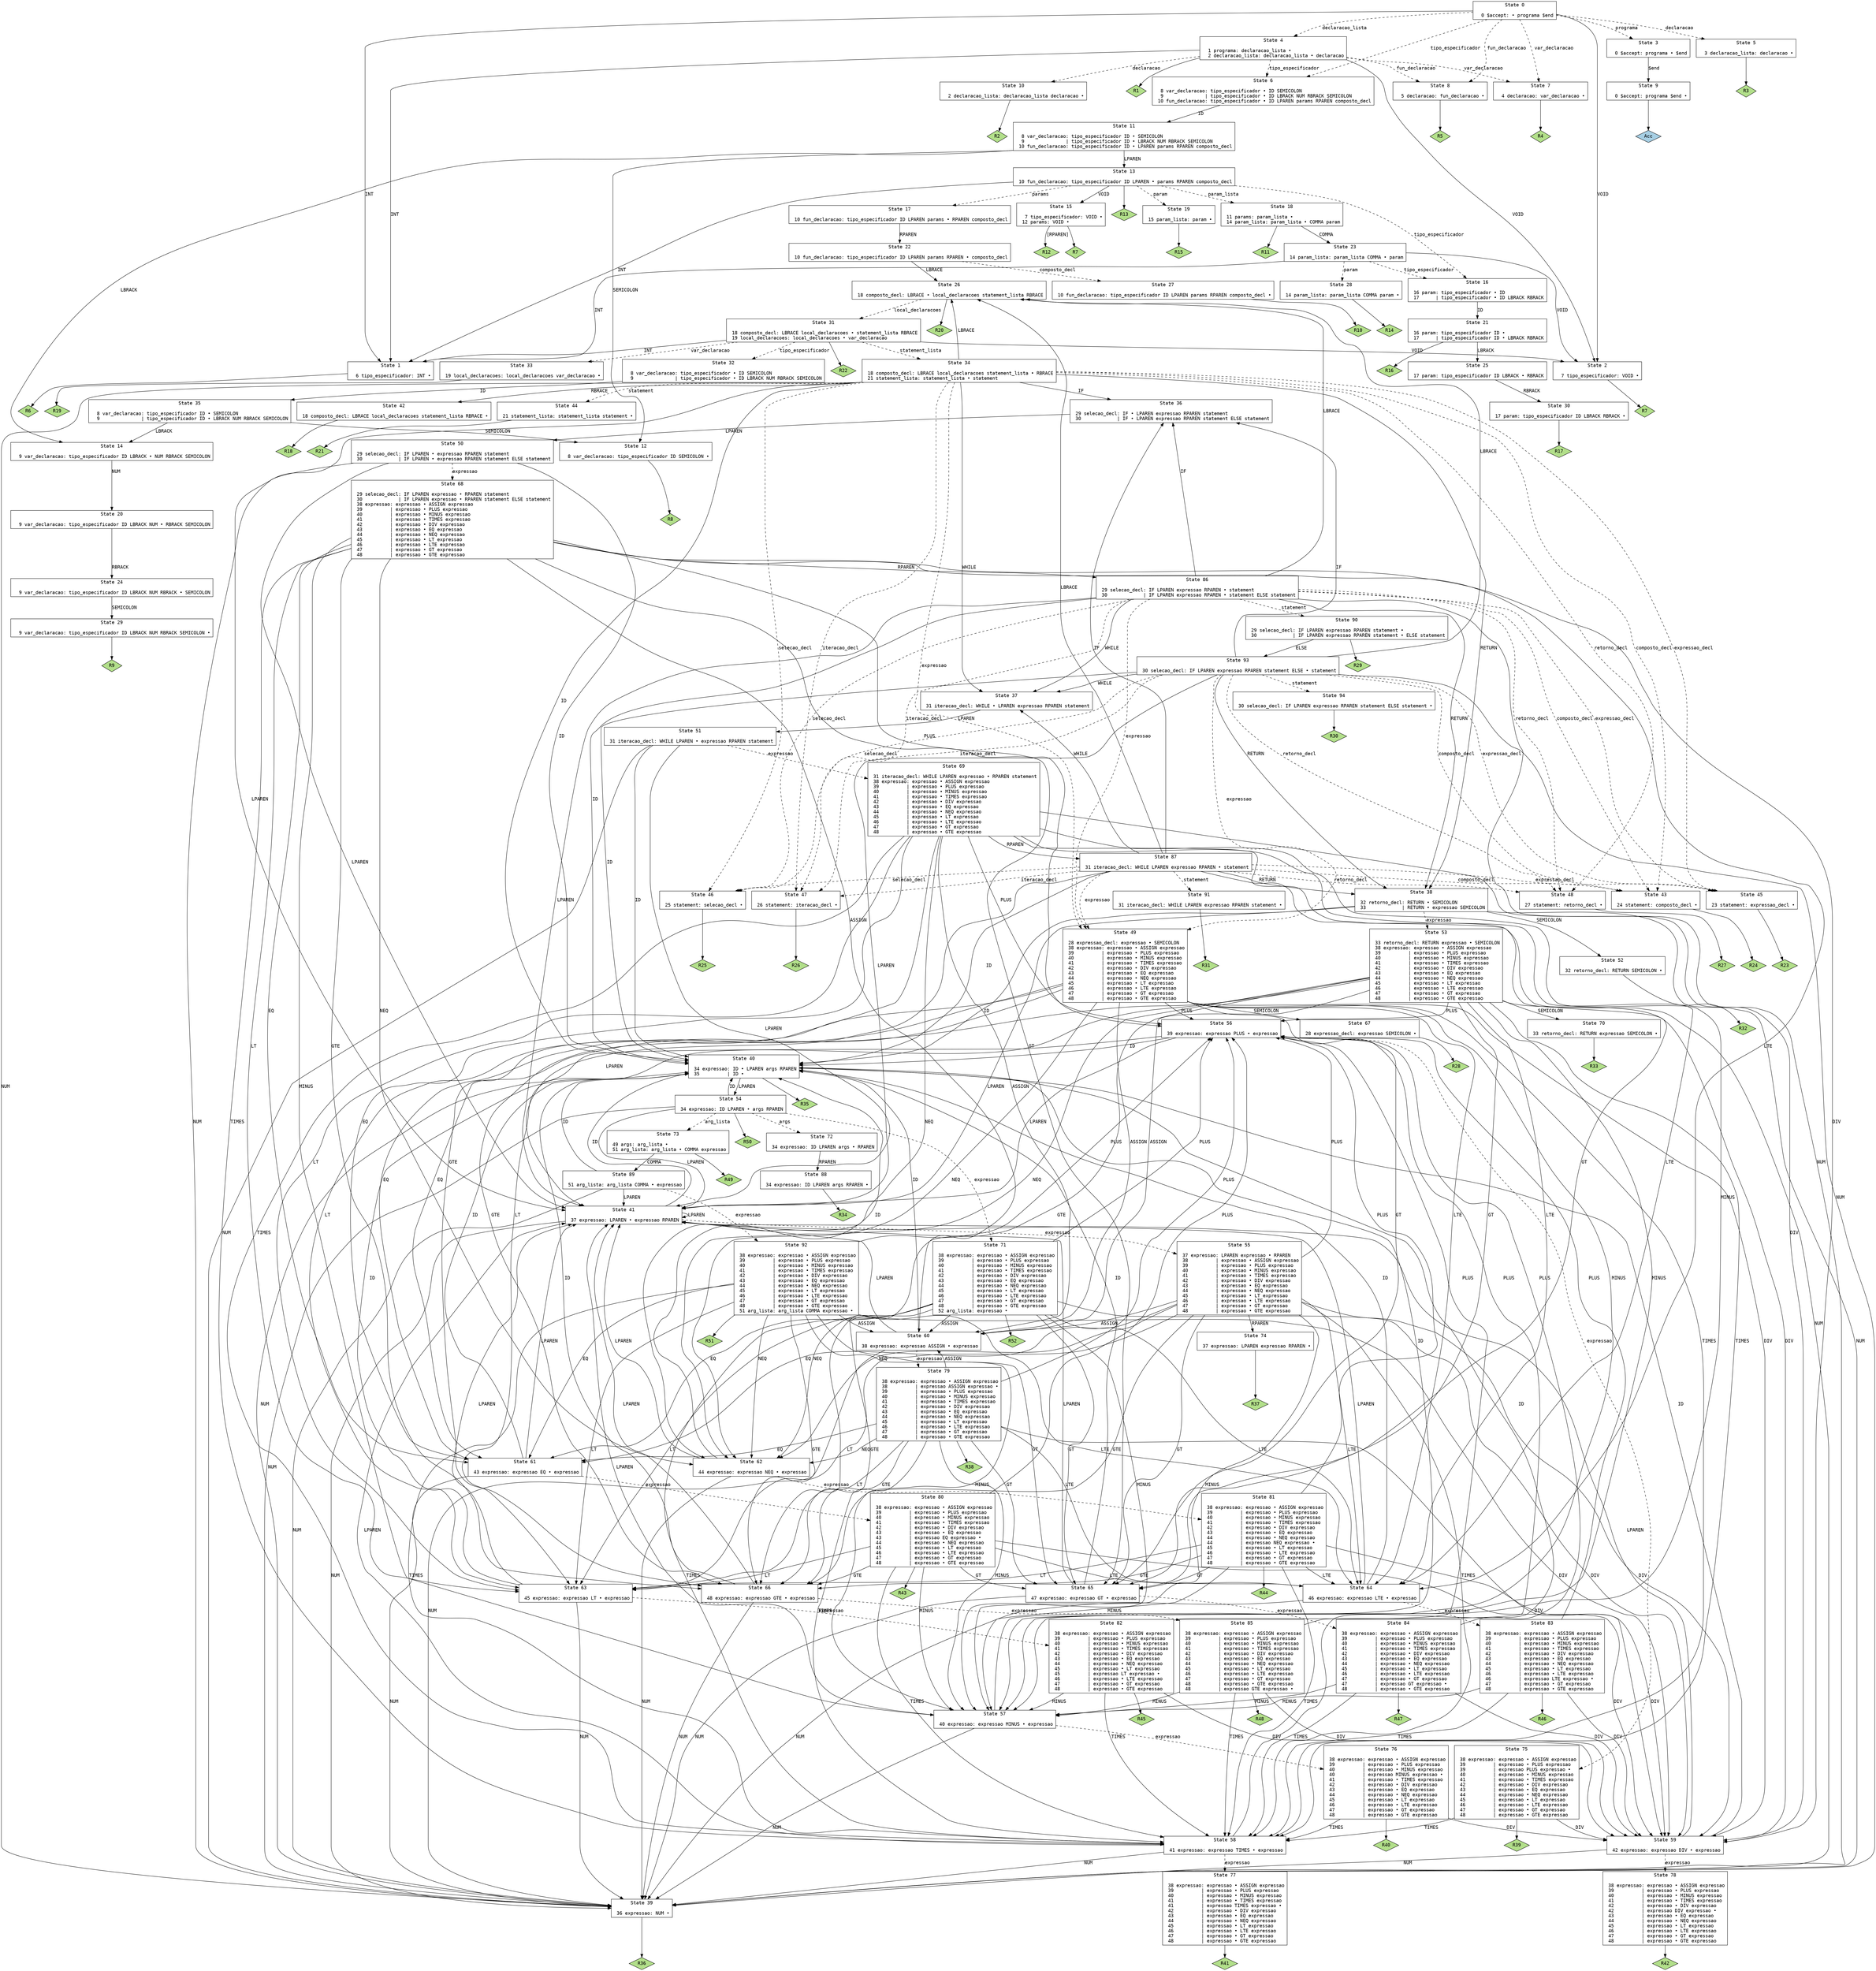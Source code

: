 // Generated by GNU Bison 3.8.2.
// Report bugs to <bug-bison@gnu.org>.
// Home page: <https://www.gnu.org/software/bison/>.

digraph "parser/parser.y"
{
  node [fontname = courier, shape = box, colorscheme = paired6]
  edge [fontname = courier]

  0 [label="State 0\n\l  0 $accept: • programa $end\l"]
  0 -> 1 [style=solid label="INT"]
  0 -> 2 [style=solid label="VOID"]
  0 -> 3 [style=dashed label="programa"]
  0 -> 4 [style=dashed label="declaracao_lista"]
  0 -> 5 [style=dashed label="declaracao"]
  0 -> 6 [style=dashed label="tipo_especificador"]
  0 -> 7 [style=dashed label="var_declaracao"]
  0 -> 8 [style=dashed label="fun_declaracao"]
  1 [label="State 1\n\l  6 tipo_especificador: INT •\l"]
  1 -> "1R6" [style=solid]
 "1R6" [label="R6", fillcolor=3, shape=diamond, style=filled]
  2 [label="State 2\n\l  7 tipo_especificador: VOID •\l"]
  2 -> "2R7" [style=solid]
 "2R7" [label="R7", fillcolor=3, shape=diamond, style=filled]
  3 [label="State 3\n\l  0 $accept: programa • $end\l"]
  3 -> 9 [style=solid label="$end"]
  4 [label="State 4\n\l  1 programa: declaracao_lista •\l  2 declaracao_lista: declaracao_lista • declaracao\l"]
  4 -> 1 [style=solid label="INT"]
  4 -> 2 [style=solid label="VOID"]
  4 -> 10 [style=dashed label="declaracao"]
  4 -> 6 [style=dashed label="tipo_especificador"]
  4 -> 7 [style=dashed label="var_declaracao"]
  4 -> 8 [style=dashed label="fun_declaracao"]
  4 -> "4R1" [style=solid]
 "4R1" [label="R1", fillcolor=3, shape=diamond, style=filled]
  5 [label="State 5\n\l  3 declaracao_lista: declaracao •\l"]
  5 -> "5R3" [style=solid]
 "5R3" [label="R3", fillcolor=3, shape=diamond, style=filled]
  6 [label="State 6\n\l  8 var_declaracao: tipo_especificador • ID SEMICOLON\l  9               | tipo_especificador • ID LBRACK NUM RBRACK SEMICOLON\l 10 fun_declaracao: tipo_especificador • ID LPAREN params RPAREN composto_decl\l"]
  6 -> 11 [style=solid label="ID"]
  7 [label="State 7\n\l  4 declaracao: var_declaracao •\l"]
  7 -> "7R4" [style=solid]
 "7R4" [label="R4", fillcolor=3, shape=diamond, style=filled]
  8 [label="State 8\n\l  5 declaracao: fun_declaracao •\l"]
  8 -> "8R5" [style=solid]
 "8R5" [label="R5", fillcolor=3, shape=diamond, style=filled]
  9 [label="State 9\n\l  0 $accept: programa $end •\l"]
  9 -> "9R0" [style=solid]
 "9R0" [label="Acc", fillcolor=1, shape=diamond, style=filled]
  10 [label="State 10\n\l  2 declaracao_lista: declaracao_lista declaracao •\l"]
  10 -> "10R2" [style=solid]
 "10R2" [label="R2", fillcolor=3, shape=diamond, style=filled]
  11 [label="State 11\n\l  8 var_declaracao: tipo_especificador ID • SEMICOLON\l  9               | tipo_especificador ID • LBRACK NUM RBRACK SEMICOLON\l 10 fun_declaracao: tipo_especificador ID • LPAREN params RPAREN composto_decl\l"]
  11 -> 12 [style=solid label="SEMICOLON"]
  11 -> 13 [style=solid label="LPAREN"]
  11 -> 14 [style=solid label="LBRACK"]
  12 [label="State 12\n\l  8 var_declaracao: tipo_especificador ID SEMICOLON •\l"]
  12 -> "12R8" [style=solid]
 "12R8" [label="R8", fillcolor=3, shape=diamond, style=filled]
  13 [label="State 13\n\l 10 fun_declaracao: tipo_especificador ID LPAREN • params RPAREN composto_decl\l"]
  13 -> 1 [style=solid label="INT"]
  13 -> 15 [style=solid label="VOID"]
  13 -> 16 [style=dashed label="tipo_especificador"]
  13 -> 17 [style=dashed label="params"]
  13 -> 18 [style=dashed label="param_lista"]
  13 -> 19 [style=dashed label="param"]
  13 -> "13R13" [style=solid]
 "13R13" [label="R13", fillcolor=3, shape=diamond, style=filled]
  14 [label="State 14\n\l  9 var_declaracao: tipo_especificador ID LBRACK • NUM RBRACK SEMICOLON\l"]
  14 -> 20 [style=solid label="NUM"]
  15 [label="State 15\n\l  7 tipo_especificador: VOID •\l 12 params: VOID •\l"]
  15 -> "15R7" [style=solid]
 "15R7" [label="R7", fillcolor=3, shape=diamond, style=filled]
  15 -> "15R12" [label="[RPAREN]", style=solid]
 "15R12" [label="R12", fillcolor=3, shape=diamond, style=filled]
  16 [label="State 16\n\l 16 param: tipo_especificador • ID\l 17      | tipo_especificador • ID LBRACK RBRACK\l"]
  16 -> 21 [style=solid label="ID"]
  17 [label="State 17\n\l 10 fun_declaracao: tipo_especificador ID LPAREN params • RPAREN composto_decl\l"]
  17 -> 22 [style=solid label="RPAREN"]
  18 [label="State 18\n\l 11 params: param_lista •\l 14 param_lista: param_lista • COMMA param\l"]
  18 -> 23 [style=solid label="COMMA"]
  18 -> "18R11" [style=solid]
 "18R11" [label="R11", fillcolor=3, shape=diamond, style=filled]
  19 [label="State 19\n\l 15 param_lista: param •\l"]
  19 -> "19R15" [style=solid]
 "19R15" [label="R15", fillcolor=3, shape=diamond, style=filled]
  20 [label="State 20\n\l  9 var_declaracao: tipo_especificador ID LBRACK NUM • RBRACK SEMICOLON\l"]
  20 -> 24 [style=solid label="RBRACK"]
  21 [label="State 21\n\l 16 param: tipo_especificador ID •\l 17      | tipo_especificador ID • LBRACK RBRACK\l"]
  21 -> 25 [style=solid label="LBRACK"]
  21 -> "21R16" [style=solid]
 "21R16" [label="R16", fillcolor=3, shape=diamond, style=filled]
  22 [label="State 22\n\l 10 fun_declaracao: tipo_especificador ID LPAREN params RPAREN • composto_decl\l"]
  22 -> 26 [style=solid label="LBRACE"]
  22 -> 27 [style=dashed label="composto_decl"]
  23 [label="State 23\n\l 14 param_lista: param_lista COMMA • param\l"]
  23 -> 1 [style=solid label="INT"]
  23 -> 2 [style=solid label="VOID"]
  23 -> 16 [style=dashed label="tipo_especificador"]
  23 -> 28 [style=dashed label="param"]
  24 [label="State 24\n\l  9 var_declaracao: tipo_especificador ID LBRACK NUM RBRACK • SEMICOLON\l"]
  24 -> 29 [style=solid label="SEMICOLON"]
  25 [label="State 25\n\l 17 param: tipo_especificador ID LBRACK • RBRACK\l"]
  25 -> 30 [style=solid label="RBRACK"]
  26 [label="State 26\n\l 18 composto_decl: LBRACE • local_declaracoes statement_lista RBRACE\l"]
  26 -> 31 [style=dashed label="local_declaracoes"]
  26 -> "26R20" [style=solid]
 "26R20" [label="R20", fillcolor=3, shape=diamond, style=filled]
  27 [label="State 27\n\l 10 fun_declaracao: tipo_especificador ID LPAREN params RPAREN composto_decl •\l"]
  27 -> "27R10" [style=solid]
 "27R10" [label="R10", fillcolor=3, shape=diamond, style=filled]
  28 [label="State 28\n\l 14 param_lista: param_lista COMMA param •\l"]
  28 -> "28R14" [style=solid]
 "28R14" [label="R14", fillcolor=3, shape=diamond, style=filled]
  29 [label="State 29\n\l  9 var_declaracao: tipo_especificador ID LBRACK NUM RBRACK SEMICOLON •\l"]
  29 -> "29R9" [style=solid]
 "29R9" [label="R9", fillcolor=3, shape=diamond, style=filled]
  30 [label="State 30\n\l 17 param: tipo_especificador ID LBRACK RBRACK •\l"]
  30 -> "30R17" [style=solid]
 "30R17" [label="R17", fillcolor=3, shape=diamond, style=filled]
  31 [label="State 31\n\l 18 composto_decl: LBRACE local_declaracoes • statement_lista RBRACE\l 19 local_declaracoes: local_declaracoes • var_declaracao\l"]
  31 -> 1 [style=solid label="INT"]
  31 -> 2 [style=solid label="VOID"]
  31 -> 32 [style=dashed label="tipo_especificador"]
  31 -> 33 [style=dashed label="var_declaracao"]
  31 -> 34 [style=dashed label="statement_lista"]
  31 -> "31R22" [style=solid]
 "31R22" [label="R22", fillcolor=3, shape=diamond, style=filled]
  32 [label="State 32\n\l  8 var_declaracao: tipo_especificador • ID SEMICOLON\l  9               | tipo_especificador • ID LBRACK NUM RBRACK SEMICOLON\l"]
  32 -> 35 [style=solid label="ID"]
  33 [label="State 33\n\l 19 local_declaracoes: local_declaracoes var_declaracao •\l"]
  33 -> "33R19" [style=solid]
 "33R19" [label="R19", fillcolor=3, shape=diamond, style=filled]
  34 [label="State 34\n\l 18 composto_decl: LBRACE local_declaracoes statement_lista • RBRACE\l 21 statement_lista: statement_lista • statement\l"]
  34 -> 36 [style=solid label="IF"]
  34 -> 37 [style=solid label="WHILE"]
  34 -> 38 [style=solid label="RETURN"]
  34 -> 39 [style=solid label="NUM"]
  34 -> 40 [style=solid label="ID"]
  34 -> 41 [style=solid label="LPAREN"]
  34 -> 26 [style=solid label="LBRACE"]
  34 -> 42 [style=solid label="RBRACE"]
  34 -> 43 [style=dashed label="composto_decl"]
  34 -> 44 [style=dashed label="statement"]
  34 -> 45 [style=dashed label="expressao_decl"]
  34 -> 46 [style=dashed label="selecao_decl"]
  34 -> 47 [style=dashed label="iteracao_decl"]
  34 -> 48 [style=dashed label="retorno_decl"]
  34 -> 49 [style=dashed label="expressao"]
  35 [label="State 35\n\l  8 var_declaracao: tipo_especificador ID • SEMICOLON\l  9               | tipo_especificador ID • LBRACK NUM RBRACK SEMICOLON\l"]
  35 -> 12 [style=solid label="SEMICOLON"]
  35 -> 14 [style=solid label="LBRACK"]
  36 [label="State 36\n\l 29 selecao_decl: IF • LPAREN expressao RPAREN statement\l 30             | IF • LPAREN expressao RPAREN statement ELSE statement\l"]
  36 -> 50 [style=solid label="LPAREN"]
  37 [label="State 37\n\l 31 iteracao_decl: WHILE • LPAREN expressao RPAREN statement\l"]
  37 -> 51 [style=solid label="LPAREN"]
  38 [label="State 38\n\l 32 retorno_decl: RETURN • SEMICOLON\l 33             | RETURN • expressao SEMICOLON\l"]
  38 -> 39 [style=solid label="NUM"]
  38 -> 40 [style=solid label="ID"]
  38 -> 52 [style=solid label="SEMICOLON"]
  38 -> 41 [style=solid label="LPAREN"]
  38 -> 53 [style=dashed label="expressao"]
  39 [label="State 39\n\l 36 expressao: NUM •\l"]
  39 -> "39R36" [style=solid]
 "39R36" [label="R36", fillcolor=3, shape=diamond, style=filled]
  40 [label="State 40\n\l 34 expressao: ID • LPAREN args RPAREN\l 35          | ID •\l"]
  40 -> 54 [style=solid label="LPAREN"]
  40 -> "40R35" [style=solid]
 "40R35" [label="R35", fillcolor=3, shape=diamond, style=filled]
  41 [label="State 41\n\l 37 expressao: LPAREN • expressao RPAREN\l"]
  41 -> 39 [style=solid label="NUM"]
  41 -> 40 [style=solid label="ID"]
  41 -> 41 [style=solid label="LPAREN"]
  41 -> 55 [style=dashed label="expressao"]
  42 [label="State 42\n\l 18 composto_decl: LBRACE local_declaracoes statement_lista RBRACE •\l"]
  42 -> "42R18" [style=solid]
 "42R18" [label="R18", fillcolor=3, shape=diamond, style=filled]
  43 [label="State 43\n\l 24 statement: composto_decl •\l"]
  43 -> "43R24" [style=solid]
 "43R24" [label="R24", fillcolor=3, shape=diamond, style=filled]
  44 [label="State 44\n\l 21 statement_lista: statement_lista statement •\l"]
  44 -> "44R21" [style=solid]
 "44R21" [label="R21", fillcolor=3, shape=diamond, style=filled]
  45 [label="State 45\n\l 23 statement: expressao_decl •\l"]
  45 -> "45R23" [style=solid]
 "45R23" [label="R23", fillcolor=3, shape=diamond, style=filled]
  46 [label="State 46\n\l 25 statement: selecao_decl •\l"]
  46 -> "46R25" [style=solid]
 "46R25" [label="R25", fillcolor=3, shape=diamond, style=filled]
  47 [label="State 47\n\l 26 statement: iteracao_decl •\l"]
  47 -> "47R26" [style=solid]
 "47R26" [label="R26", fillcolor=3, shape=diamond, style=filled]
  48 [label="State 48\n\l 27 statement: retorno_decl •\l"]
  48 -> "48R27" [style=solid]
 "48R27" [label="R27", fillcolor=3, shape=diamond, style=filled]
  49 [label="State 49\n\l 28 expressao_decl: expressao • SEMICOLON\l 38 expressao: expressao • ASSIGN expressao\l 39          | expressao • PLUS expressao\l 40          | expressao • MINUS expressao\l 41          | expressao • TIMES expressao\l 42          | expressao • DIV expressao\l 43          | expressao • EQ expressao\l 44          | expressao • NEQ expressao\l 45          | expressao • LT expressao\l 46          | expressao • LTE expressao\l 47          | expressao • GT expressao\l 48          | expressao • GTE expressao\l"]
  49 -> 56 [style=solid label="PLUS"]
  49 -> 57 [style=solid label="MINUS"]
  49 -> 58 [style=solid label="TIMES"]
  49 -> 59 [style=solid label="DIV"]
  49 -> 60 [style=solid label="ASSIGN"]
  49 -> 61 [style=solid label="EQ"]
  49 -> 62 [style=solid label="NEQ"]
  49 -> 63 [style=solid label="LT"]
  49 -> 64 [style=solid label="LTE"]
  49 -> 65 [style=solid label="GT"]
  49 -> 66 [style=solid label="GTE"]
  49 -> 67 [style=solid label="SEMICOLON"]
  50 [label="State 50\n\l 29 selecao_decl: IF LPAREN • expressao RPAREN statement\l 30             | IF LPAREN • expressao RPAREN statement ELSE statement\l"]
  50 -> 39 [style=solid label="NUM"]
  50 -> 40 [style=solid label="ID"]
  50 -> 41 [style=solid label="LPAREN"]
  50 -> 68 [style=dashed label="expressao"]
  51 [label="State 51\n\l 31 iteracao_decl: WHILE LPAREN • expressao RPAREN statement\l"]
  51 -> 39 [style=solid label="NUM"]
  51 -> 40 [style=solid label="ID"]
  51 -> 41 [style=solid label="LPAREN"]
  51 -> 69 [style=dashed label="expressao"]
  52 [label="State 52\n\l 32 retorno_decl: RETURN SEMICOLON •\l"]
  52 -> "52R32" [style=solid]
 "52R32" [label="R32", fillcolor=3, shape=diamond, style=filled]
  53 [label="State 53\n\l 33 retorno_decl: RETURN expressao • SEMICOLON\l 38 expressao: expressao • ASSIGN expressao\l 39          | expressao • PLUS expressao\l 40          | expressao • MINUS expressao\l 41          | expressao • TIMES expressao\l 42          | expressao • DIV expressao\l 43          | expressao • EQ expressao\l 44          | expressao • NEQ expressao\l 45          | expressao • LT expressao\l 46          | expressao • LTE expressao\l 47          | expressao • GT expressao\l 48          | expressao • GTE expressao\l"]
  53 -> 56 [style=solid label="PLUS"]
  53 -> 57 [style=solid label="MINUS"]
  53 -> 58 [style=solid label="TIMES"]
  53 -> 59 [style=solid label="DIV"]
  53 -> 60 [style=solid label="ASSIGN"]
  53 -> 61 [style=solid label="EQ"]
  53 -> 62 [style=solid label="NEQ"]
  53 -> 63 [style=solid label="LT"]
  53 -> 64 [style=solid label="LTE"]
  53 -> 65 [style=solid label="GT"]
  53 -> 66 [style=solid label="GTE"]
  53 -> 70 [style=solid label="SEMICOLON"]
  54 [label="State 54\n\l 34 expressao: ID LPAREN • args RPAREN\l"]
  54 -> 39 [style=solid label="NUM"]
  54 -> 40 [style=solid label="ID"]
  54 -> 41 [style=solid label="LPAREN"]
  54 -> 71 [style=dashed label="expressao"]
  54 -> 72 [style=dashed label="args"]
  54 -> 73 [style=dashed label="arg_lista"]
  54 -> "54R50" [style=solid]
 "54R50" [label="R50", fillcolor=3, shape=diamond, style=filled]
  55 [label="State 55\n\l 37 expressao: LPAREN expressao • RPAREN\l 38          | expressao • ASSIGN expressao\l 39          | expressao • PLUS expressao\l 40          | expressao • MINUS expressao\l 41          | expressao • TIMES expressao\l 42          | expressao • DIV expressao\l 43          | expressao • EQ expressao\l 44          | expressao • NEQ expressao\l 45          | expressao • LT expressao\l 46          | expressao • LTE expressao\l 47          | expressao • GT expressao\l 48          | expressao • GTE expressao\l"]
  55 -> 56 [style=solid label="PLUS"]
  55 -> 57 [style=solid label="MINUS"]
  55 -> 58 [style=solid label="TIMES"]
  55 -> 59 [style=solid label="DIV"]
  55 -> 60 [style=solid label="ASSIGN"]
  55 -> 61 [style=solid label="EQ"]
  55 -> 62 [style=solid label="NEQ"]
  55 -> 63 [style=solid label="LT"]
  55 -> 64 [style=solid label="LTE"]
  55 -> 65 [style=solid label="GT"]
  55 -> 66 [style=solid label="GTE"]
  55 -> 74 [style=solid label="RPAREN"]
  56 [label="State 56\n\l 39 expressao: expressao PLUS • expressao\l"]
  56 -> 39 [style=solid label="NUM"]
  56 -> 40 [style=solid label="ID"]
  56 -> 41 [style=solid label="LPAREN"]
  56 -> 75 [style=dashed label="expressao"]
  57 [label="State 57\n\l 40 expressao: expressao MINUS • expressao\l"]
  57 -> 39 [style=solid label="NUM"]
  57 -> 40 [style=solid label="ID"]
  57 -> 41 [style=solid label="LPAREN"]
  57 -> 76 [style=dashed label="expressao"]
  58 [label="State 58\n\l 41 expressao: expressao TIMES • expressao\l"]
  58 -> 39 [style=solid label="NUM"]
  58 -> 40 [style=solid label="ID"]
  58 -> 41 [style=solid label="LPAREN"]
  58 -> 77 [style=dashed label="expressao"]
  59 [label="State 59\n\l 42 expressao: expressao DIV • expressao\l"]
  59 -> 39 [style=solid label="NUM"]
  59 -> 40 [style=solid label="ID"]
  59 -> 41 [style=solid label="LPAREN"]
  59 -> 78 [style=dashed label="expressao"]
  60 [label="State 60\n\l 38 expressao: expressao ASSIGN • expressao\l"]
  60 -> 39 [style=solid label="NUM"]
  60 -> 40 [style=solid label="ID"]
  60 -> 41 [style=solid label="LPAREN"]
  60 -> 79 [style=dashed label="expressao"]
  61 [label="State 61\n\l 43 expressao: expressao EQ • expressao\l"]
  61 -> 39 [style=solid label="NUM"]
  61 -> 40 [style=solid label="ID"]
  61 -> 41 [style=solid label="LPAREN"]
  61 -> 80 [style=dashed label="expressao"]
  62 [label="State 62\n\l 44 expressao: expressao NEQ • expressao\l"]
  62 -> 39 [style=solid label="NUM"]
  62 -> 40 [style=solid label="ID"]
  62 -> 41 [style=solid label="LPAREN"]
  62 -> 81 [style=dashed label="expressao"]
  63 [label="State 63\n\l 45 expressao: expressao LT • expressao\l"]
  63 -> 39 [style=solid label="NUM"]
  63 -> 40 [style=solid label="ID"]
  63 -> 41 [style=solid label="LPAREN"]
  63 -> 82 [style=dashed label="expressao"]
  64 [label="State 64\n\l 46 expressao: expressao LTE • expressao\l"]
  64 -> 39 [style=solid label="NUM"]
  64 -> 40 [style=solid label="ID"]
  64 -> 41 [style=solid label="LPAREN"]
  64 -> 83 [style=dashed label="expressao"]
  65 [label="State 65\n\l 47 expressao: expressao GT • expressao\l"]
  65 -> 39 [style=solid label="NUM"]
  65 -> 40 [style=solid label="ID"]
  65 -> 41 [style=solid label="LPAREN"]
  65 -> 84 [style=dashed label="expressao"]
  66 [label="State 66\n\l 48 expressao: expressao GTE • expressao\l"]
  66 -> 39 [style=solid label="NUM"]
  66 -> 40 [style=solid label="ID"]
  66 -> 41 [style=solid label="LPAREN"]
  66 -> 85 [style=dashed label="expressao"]
  67 [label="State 67\n\l 28 expressao_decl: expressao SEMICOLON •\l"]
  67 -> "67R28" [style=solid]
 "67R28" [label="R28", fillcolor=3, shape=diamond, style=filled]
  68 [label="State 68\n\l 29 selecao_decl: IF LPAREN expressao • RPAREN statement\l 30             | IF LPAREN expressao • RPAREN statement ELSE statement\l 38 expressao: expressao • ASSIGN expressao\l 39          | expressao • PLUS expressao\l 40          | expressao • MINUS expressao\l 41          | expressao • TIMES expressao\l 42          | expressao • DIV expressao\l 43          | expressao • EQ expressao\l 44          | expressao • NEQ expressao\l 45          | expressao • LT expressao\l 46          | expressao • LTE expressao\l 47          | expressao • GT expressao\l 48          | expressao • GTE expressao\l"]
  68 -> 56 [style=solid label="PLUS"]
  68 -> 57 [style=solid label="MINUS"]
  68 -> 58 [style=solid label="TIMES"]
  68 -> 59 [style=solid label="DIV"]
  68 -> 60 [style=solid label="ASSIGN"]
  68 -> 61 [style=solid label="EQ"]
  68 -> 62 [style=solid label="NEQ"]
  68 -> 63 [style=solid label="LT"]
  68 -> 64 [style=solid label="LTE"]
  68 -> 65 [style=solid label="GT"]
  68 -> 66 [style=solid label="GTE"]
  68 -> 86 [style=solid label="RPAREN"]
  69 [label="State 69\n\l 31 iteracao_decl: WHILE LPAREN expressao • RPAREN statement\l 38 expressao: expressao • ASSIGN expressao\l 39          | expressao • PLUS expressao\l 40          | expressao • MINUS expressao\l 41          | expressao • TIMES expressao\l 42          | expressao • DIV expressao\l 43          | expressao • EQ expressao\l 44          | expressao • NEQ expressao\l 45          | expressao • LT expressao\l 46          | expressao • LTE expressao\l 47          | expressao • GT expressao\l 48          | expressao • GTE expressao\l"]
  69 -> 56 [style=solid label="PLUS"]
  69 -> 57 [style=solid label="MINUS"]
  69 -> 58 [style=solid label="TIMES"]
  69 -> 59 [style=solid label="DIV"]
  69 -> 60 [style=solid label="ASSIGN"]
  69 -> 61 [style=solid label="EQ"]
  69 -> 62 [style=solid label="NEQ"]
  69 -> 63 [style=solid label="LT"]
  69 -> 64 [style=solid label="LTE"]
  69 -> 65 [style=solid label="GT"]
  69 -> 66 [style=solid label="GTE"]
  69 -> 87 [style=solid label="RPAREN"]
  70 [label="State 70\n\l 33 retorno_decl: RETURN expressao SEMICOLON •\l"]
  70 -> "70R33" [style=solid]
 "70R33" [label="R33", fillcolor=3, shape=diamond, style=filled]
  71 [label="State 71\n\l 38 expressao: expressao • ASSIGN expressao\l 39          | expressao • PLUS expressao\l 40          | expressao • MINUS expressao\l 41          | expressao • TIMES expressao\l 42          | expressao • DIV expressao\l 43          | expressao • EQ expressao\l 44          | expressao • NEQ expressao\l 45          | expressao • LT expressao\l 46          | expressao • LTE expressao\l 47          | expressao • GT expressao\l 48          | expressao • GTE expressao\l 52 arg_lista: expressao •\l"]
  71 -> 56 [style=solid label="PLUS"]
  71 -> 57 [style=solid label="MINUS"]
  71 -> 58 [style=solid label="TIMES"]
  71 -> 59 [style=solid label="DIV"]
  71 -> 60 [style=solid label="ASSIGN"]
  71 -> 61 [style=solid label="EQ"]
  71 -> 62 [style=solid label="NEQ"]
  71 -> 63 [style=solid label="LT"]
  71 -> 64 [style=solid label="LTE"]
  71 -> 65 [style=solid label="GT"]
  71 -> 66 [style=solid label="GTE"]
  71 -> "71R52" [style=solid]
 "71R52" [label="R52", fillcolor=3, shape=diamond, style=filled]
  72 [label="State 72\n\l 34 expressao: ID LPAREN args • RPAREN\l"]
  72 -> 88 [style=solid label="RPAREN"]
  73 [label="State 73\n\l 49 args: arg_lista •\l 51 arg_lista: arg_lista • COMMA expressao\l"]
  73 -> 89 [style=solid label="COMMA"]
  73 -> "73R49" [style=solid]
 "73R49" [label="R49", fillcolor=3, shape=diamond, style=filled]
  74 [label="State 74\n\l 37 expressao: LPAREN expressao RPAREN •\l"]
  74 -> "74R37" [style=solid]
 "74R37" [label="R37", fillcolor=3, shape=diamond, style=filled]
  75 [label="State 75\n\l 38 expressao: expressao • ASSIGN expressao\l 39          | expressao • PLUS expressao\l 39          | expressao PLUS expressao •\l 40          | expressao • MINUS expressao\l 41          | expressao • TIMES expressao\l 42          | expressao • DIV expressao\l 43          | expressao • EQ expressao\l 44          | expressao • NEQ expressao\l 45          | expressao • LT expressao\l 46          | expressao • LTE expressao\l 47          | expressao • GT expressao\l 48          | expressao • GTE expressao\l"]
  75 -> 58 [style=solid label="TIMES"]
  75 -> 59 [style=solid label="DIV"]
  75 -> "75R39" [style=solid]
 "75R39" [label="R39", fillcolor=3, shape=diamond, style=filled]
  76 [label="State 76\n\l 38 expressao: expressao • ASSIGN expressao\l 39          | expressao • PLUS expressao\l 40          | expressao • MINUS expressao\l 40          | expressao MINUS expressao •\l 41          | expressao • TIMES expressao\l 42          | expressao • DIV expressao\l 43          | expressao • EQ expressao\l 44          | expressao • NEQ expressao\l 45          | expressao • LT expressao\l 46          | expressao • LTE expressao\l 47          | expressao • GT expressao\l 48          | expressao • GTE expressao\l"]
  76 -> 58 [style=solid label="TIMES"]
  76 -> 59 [style=solid label="DIV"]
  76 -> "76R40" [style=solid]
 "76R40" [label="R40", fillcolor=3, shape=diamond, style=filled]
  77 [label="State 77\n\l 38 expressao: expressao • ASSIGN expressao\l 39          | expressao • PLUS expressao\l 40          | expressao • MINUS expressao\l 41          | expressao • TIMES expressao\l 41          | expressao TIMES expressao •\l 42          | expressao • DIV expressao\l 43          | expressao • EQ expressao\l 44          | expressao • NEQ expressao\l 45          | expressao • LT expressao\l 46          | expressao • LTE expressao\l 47          | expressao • GT expressao\l 48          | expressao • GTE expressao\l"]
  77 -> "77R41" [style=solid]
 "77R41" [label="R41", fillcolor=3, shape=diamond, style=filled]
  78 [label="State 78\n\l 38 expressao: expressao • ASSIGN expressao\l 39          | expressao • PLUS expressao\l 40          | expressao • MINUS expressao\l 41          | expressao • TIMES expressao\l 42          | expressao • DIV expressao\l 42          | expressao DIV expressao •\l 43          | expressao • EQ expressao\l 44          | expressao • NEQ expressao\l 45          | expressao • LT expressao\l 46          | expressao • LTE expressao\l 47          | expressao • GT expressao\l 48          | expressao • GTE expressao\l"]
  78 -> "78R42" [style=solid]
 "78R42" [label="R42", fillcolor=3, shape=diamond, style=filled]
  79 [label="State 79\n\l 38 expressao: expressao • ASSIGN expressao\l 38          | expressao ASSIGN expressao •\l 39          | expressao • PLUS expressao\l 40          | expressao • MINUS expressao\l 41          | expressao • TIMES expressao\l 42          | expressao • DIV expressao\l 43          | expressao • EQ expressao\l 44          | expressao • NEQ expressao\l 45          | expressao • LT expressao\l 46          | expressao • LTE expressao\l 47          | expressao • GT expressao\l 48          | expressao • GTE expressao\l"]
  79 -> 56 [style=solid label="PLUS"]
  79 -> 57 [style=solid label="MINUS"]
  79 -> 58 [style=solid label="TIMES"]
  79 -> 59 [style=solid label="DIV"]
  79 -> 60 [style=solid label="ASSIGN"]
  79 -> 61 [style=solid label="EQ"]
  79 -> 62 [style=solid label="NEQ"]
  79 -> 63 [style=solid label="LT"]
  79 -> 64 [style=solid label="LTE"]
  79 -> 65 [style=solid label="GT"]
  79 -> 66 [style=solid label="GTE"]
  79 -> "79R38" [style=solid]
 "79R38" [label="R38", fillcolor=3, shape=diamond, style=filled]
  80 [label="State 80\n\l 38 expressao: expressao • ASSIGN expressao\l 39          | expressao • PLUS expressao\l 40          | expressao • MINUS expressao\l 41          | expressao • TIMES expressao\l 42          | expressao • DIV expressao\l 43          | expressao • EQ expressao\l 43          | expressao EQ expressao •\l 44          | expressao • NEQ expressao\l 45          | expressao • LT expressao\l 46          | expressao • LTE expressao\l 47          | expressao • GT expressao\l 48          | expressao • GTE expressao\l"]
  80 -> 56 [style=solid label="PLUS"]
  80 -> 57 [style=solid label="MINUS"]
  80 -> 58 [style=solid label="TIMES"]
  80 -> 59 [style=solid label="DIV"]
  80 -> 63 [style=solid label="LT"]
  80 -> 64 [style=solid label="LTE"]
  80 -> 65 [style=solid label="GT"]
  80 -> 66 [style=solid label="GTE"]
  80 -> "80R43" [style=solid]
 "80R43" [label="R43", fillcolor=3, shape=diamond, style=filled]
  81 [label="State 81\n\l 38 expressao: expressao • ASSIGN expressao\l 39          | expressao • PLUS expressao\l 40          | expressao • MINUS expressao\l 41          | expressao • TIMES expressao\l 42          | expressao • DIV expressao\l 43          | expressao • EQ expressao\l 44          | expressao • NEQ expressao\l 44          | expressao NEQ expressao •\l 45          | expressao • LT expressao\l 46          | expressao • LTE expressao\l 47          | expressao • GT expressao\l 48          | expressao • GTE expressao\l"]
  81 -> 56 [style=solid label="PLUS"]
  81 -> 57 [style=solid label="MINUS"]
  81 -> 58 [style=solid label="TIMES"]
  81 -> 59 [style=solid label="DIV"]
  81 -> 63 [style=solid label="LT"]
  81 -> 64 [style=solid label="LTE"]
  81 -> 65 [style=solid label="GT"]
  81 -> 66 [style=solid label="GTE"]
  81 -> "81R44" [style=solid]
 "81R44" [label="R44", fillcolor=3, shape=diamond, style=filled]
  82 [label="State 82\n\l 38 expressao: expressao • ASSIGN expressao\l 39          | expressao • PLUS expressao\l 40          | expressao • MINUS expressao\l 41          | expressao • TIMES expressao\l 42          | expressao • DIV expressao\l 43          | expressao • EQ expressao\l 44          | expressao • NEQ expressao\l 45          | expressao • LT expressao\l 45          | expressao LT expressao •\l 46          | expressao • LTE expressao\l 47          | expressao • GT expressao\l 48          | expressao • GTE expressao\l"]
  82 -> 56 [style=solid label="PLUS"]
  82 -> 57 [style=solid label="MINUS"]
  82 -> 58 [style=solid label="TIMES"]
  82 -> 59 [style=solid label="DIV"]
  82 -> "82R45" [style=solid]
 "82R45" [label="R45", fillcolor=3, shape=diamond, style=filled]
  83 [label="State 83\n\l 38 expressao: expressao • ASSIGN expressao\l 39          | expressao • PLUS expressao\l 40          | expressao • MINUS expressao\l 41          | expressao • TIMES expressao\l 42          | expressao • DIV expressao\l 43          | expressao • EQ expressao\l 44          | expressao • NEQ expressao\l 45          | expressao • LT expressao\l 46          | expressao • LTE expressao\l 46          | expressao LTE expressao •\l 47          | expressao • GT expressao\l 48          | expressao • GTE expressao\l"]
  83 -> 56 [style=solid label="PLUS"]
  83 -> 57 [style=solid label="MINUS"]
  83 -> 58 [style=solid label="TIMES"]
  83 -> 59 [style=solid label="DIV"]
  83 -> "83R46" [style=solid]
 "83R46" [label="R46", fillcolor=3, shape=diamond, style=filled]
  84 [label="State 84\n\l 38 expressao: expressao • ASSIGN expressao\l 39          | expressao • PLUS expressao\l 40          | expressao • MINUS expressao\l 41          | expressao • TIMES expressao\l 42          | expressao • DIV expressao\l 43          | expressao • EQ expressao\l 44          | expressao • NEQ expressao\l 45          | expressao • LT expressao\l 46          | expressao • LTE expressao\l 47          | expressao • GT expressao\l 47          | expressao GT expressao •\l 48          | expressao • GTE expressao\l"]
  84 -> 56 [style=solid label="PLUS"]
  84 -> 57 [style=solid label="MINUS"]
  84 -> 58 [style=solid label="TIMES"]
  84 -> 59 [style=solid label="DIV"]
  84 -> "84R47" [style=solid]
 "84R47" [label="R47", fillcolor=3, shape=diamond, style=filled]
  85 [label="State 85\n\l 38 expressao: expressao • ASSIGN expressao\l 39          | expressao • PLUS expressao\l 40          | expressao • MINUS expressao\l 41          | expressao • TIMES expressao\l 42          | expressao • DIV expressao\l 43          | expressao • EQ expressao\l 44          | expressao • NEQ expressao\l 45          | expressao • LT expressao\l 46          | expressao • LTE expressao\l 47          | expressao • GT expressao\l 48          | expressao • GTE expressao\l 48          | expressao GTE expressao •\l"]
  85 -> 56 [style=solid label="PLUS"]
  85 -> 57 [style=solid label="MINUS"]
  85 -> 58 [style=solid label="TIMES"]
  85 -> 59 [style=solid label="DIV"]
  85 -> "85R48" [style=solid]
 "85R48" [label="R48", fillcolor=3, shape=diamond, style=filled]
  86 [label="State 86\n\l 29 selecao_decl: IF LPAREN expressao RPAREN • statement\l 30             | IF LPAREN expressao RPAREN • statement ELSE statement\l"]
  86 -> 36 [style=solid label="IF"]
  86 -> 37 [style=solid label="WHILE"]
  86 -> 38 [style=solid label="RETURN"]
  86 -> 39 [style=solid label="NUM"]
  86 -> 40 [style=solid label="ID"]
  86 -> 41 [style=solid label="LPAREN"]
  86 -> 26 [style=solid label="LBRACE"]
  86 -> 43 [style=dashed label="composto_decl"]
  86 -> 90 [style=dashed label="statement"]
  86 -> 45 [style=dashed label="expressao_decl"]
  86 -> 46 [style=dashed label="selecao_decl"]
  86 -> 47 [style=dashed label="iteracao_decl"]
  86 -> 48 [style=dashed label="retorno_decl"]
  86 -> 49 [style=dashed label="expressao"]
  87 [label="State 87\n\l 31 iteracao_decl: WHILE LPAREN expressao RPAREN • statement\l"]
  87 -> 36 [style=solid label="IF"]
  87 -> 37 [style=solid label="WHILE"]
  87 -> 38 [style=solid label="RETURN"]
  87 -> 39 [style=solid label="NUM"]
  87 -> 40 [style=solid label="ID"]
  87 -> 41 [style=solid label="LPAREN"]
  87 -> 26 [style=solid label="LBRACE"]
  87 -> 43 [style=dashed label="composto_decl"]
  87 -> 91 [style=dashed label="statement"]
  87 -> 45 [style=dashed label="expressao_decl"]
  87 -> 46 [style=dashed label="selecao_decl"]
  87 -> 47 [style=dashed label="iteracao_decl"]
  87 -> 48 [style=dashed label="retorno_decl"]
  87 -> 49 [style=dashed label="expressao"]
  88 [label="State 88\n\l 34 expressao: ID LPAREN args RPAREN •\l"]
  88 -> "88R34" [style=solid]
 "88R34" [label="R34", fillcolor=3, shape=diamond, style=filled]
  89 [label="State 89\n\l 51 arg_lista: arg_lista COMMA • expressao\l"]
  89 -> 39 [style=solid label="NUM"]
  89 -> 40 [style=solid label="ID"]
  89 -> 41 [style=solid label="LPAREN"]
  89 -> 92 [style=dashed label="expressao"]
  90 [label="State 90\n\l 29 selecao_decl: IF LPAREN expressao RPAREN statement •\l 30             | IF LPAREN expressao RPAREN statement • ELSE statement\l"]
  90 -> 93 [style=solid label="ELSE"]
  90 -> "90R29" [style=solid]
 "90R29" [label="R29", fillcolor=3, shape=diamond, style=filled]
  91 [label="State 91\n\l 31 iteracao_decl: WHILE LPAREN expressao RPAREN statement •\l"]
  91 -> "91R31" [style=solid]
 "91R31" [label="R31", fillcolor=3, shape=diamond, style=filled]
  92 [label="State 92\n\l 38 expressao: expressao • ASSIGN expressao\l 39          | expressao • PLUS expressao\l 40          | expressao • MINUS expressao\l 41          | expressao • TIMES expressao\l 42          | expressao • DIV expressao\l 43          | expressao • EQ expressao\l 44          | expressao • NEQ expressao\l 45          | expressao • LT expressao\l 46          | expressao • LTE expressao\l 47          | expressao • GT expressao\l 48          | expressao • GTE expressao\l 51 arg_lista: arg_lista COMMA expressao •\l"]
  92 -> 56 [style=solid label="PLUS"]
  92 -> 57 [style=solid label="MINUS"]
  92 -> 58 [style=solid label="TIMES"]
  92 -> 59 [style=solid label="DIV"]
  92 -> 60 [style=solid label="ASSIGN"]
  92 -> 61 [style=solid label="EQ"]
  92 -> 62 [style=solid label="NEQ"]
  92 -> 63 [style=solid label="LT"]
  92 -> 64 [style=solid label="LTE"]
  92 -> 65 [style=solid label="GT"]
  92 -> 66 [style=solid label="GTE"]
  92 -> "92R51" [style=solid]
 "92R51" [label="R51", fillcolor=3, shape=diamond, style=filled]
  93 [label="State 93\n\l 30 selecao_decl: IF LPAREN expressao RPAREN statement ELSE • statement\l"]
  93 -> 36 [style=solid label="IF"]
  93 -> 37 [style=solid label="WHILE"]
  93 -> 38 [style=solid label="RETURN"]
  93 -> 39 [style=solid label="NUM"]
  93 -> 40 [style=solid label="ID"]
  93 -> 41 [style=solid label="LPAREN"]
  93 -> 26 [style=solid label="LBRACE"]
  93 -> 43 [style=dashed label="composto_decl"]
  93 -> 94 [style=dashed label="statement"]
  93 -> 45 [style=dashed label="expressao_decl"]
  93 -> 46 [style=dashed label="selecao_decl"]
  93 -> 47 [style=dashed label="iteracao_decl"]
  93 -> 48 [style=dashed label="retorno_decl"]
  93 -> 49 [style=dashed label="expressao"]
  94 [label="State 94\n\l 30 selecao_decl: IF LPAREN expressao RPAREN statement ELSE statement •\l"]
  94 -> "94R30" [style=solid]
 "94R30" [label="R30", fillcolor=3, shape=diamond, style=filled]
}
